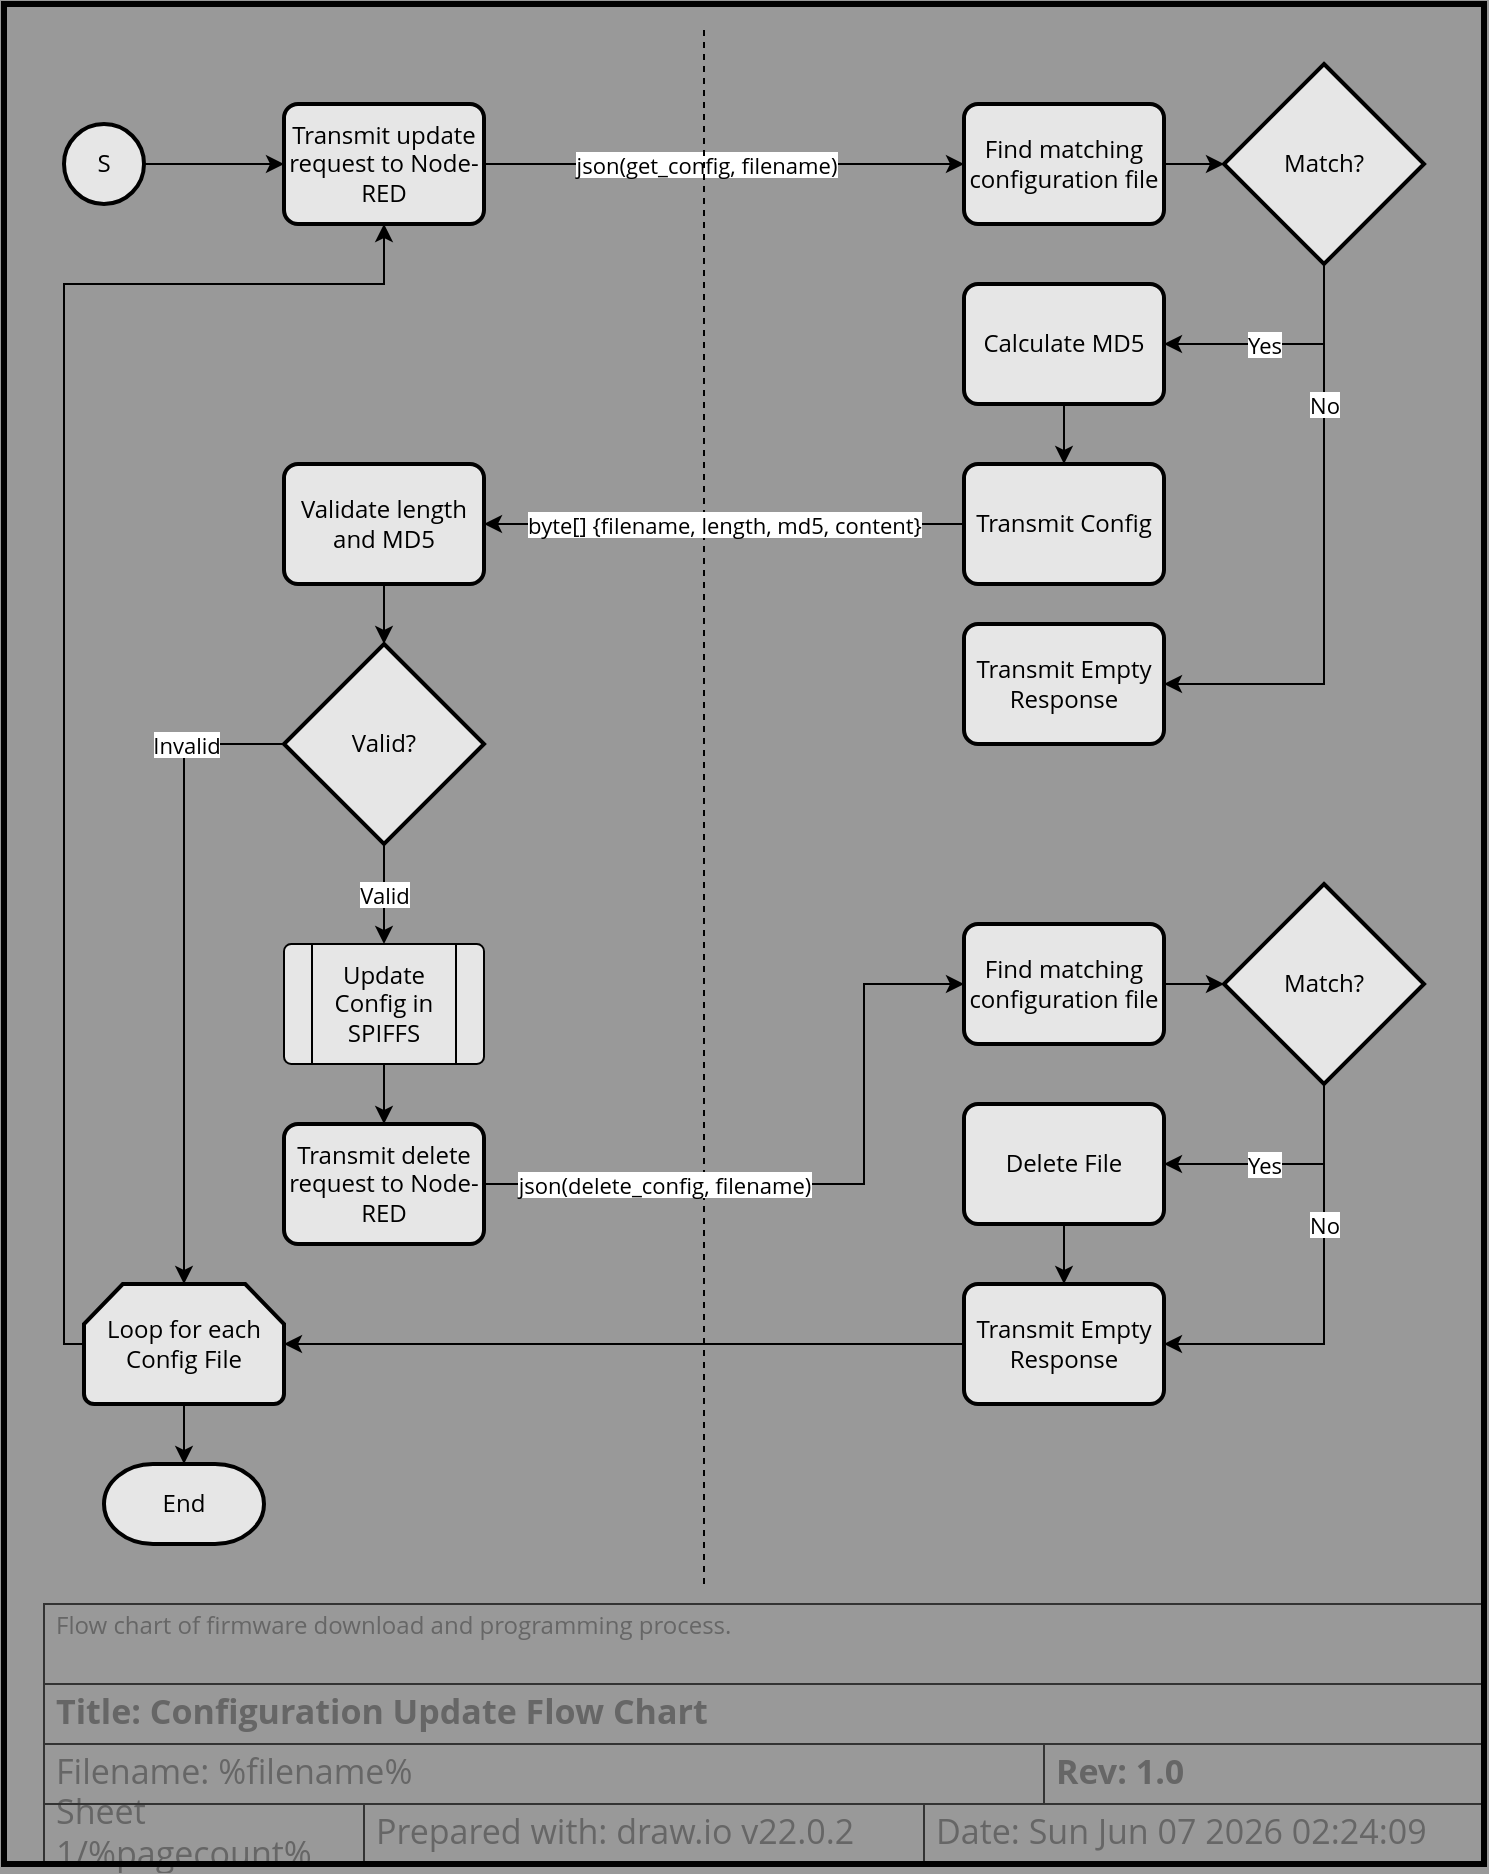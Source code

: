<mxfile version="22.0.2" type="device">
  <diagram name="Configuration Update Flow Chart" id="fo18u6Ch1KVScq3Fo-Wy">
    <mxGraphModel dx="1210" dy="1611" grid="1" gridSize="10" guides="1" tooltips="1" connect="1" arrows="1" fold="1" page="1" pageScale="1" pageWidth="800" pageHeight="350" background="#999999" math="0" shadow="0">
      <root>
        <object label="" description="Flow chart of firmware download and programming process." rev="1.0" id="0">
          <mxCell />
        </object>
        <object label="Title Block" id="1">
          <mxCell style="locked=1;" parent="0" />
        </object>
        <mxCell id="h7L3MlKvrl_dhOmhB3lf-10" value="Prepared with: draw.io v22.0.2" style="strokeWidth=1;shadow=0;dashed=0;align=center;html=1;shape=mxgraph.mockup.text.textBox;fontColor=#666666;align=left;fontSize=17;spacingLeft=4;spacingTop=-3;whiteSpace=wrap;strokeColor=#333333;mainText=;fillColor=none;fontFamily=Open Sans;movable=1;resizable=1;rotatable=1;deletable=1;editable=1;locked=0;connectable=1;" parent="1" vertex="1">
          <mxGeometry x="220" y="300" width="280" height="30" as="geometry" />
        </mxCell>
        <object label="&lt;div align=&quot;left&quot;&gt;Sheet %pagenumber%/%pagecount%&lt;/div&gt;" placeholders="1" id="h7L3MlKvrl_dhOmhB3lf-12">
          <mxCell style="strokeWidth=1;shadow=0;dashed=0;align=left;html=1;shape=mxgraph.mockup.text.textBox;fontColor=#666666;align=left;fontSize=17;spacingLeft=4;spacingTop=-3;whiteSpace=wrap;strokeColor=#333333;mainText=;fillColor=none;fontFamily=Open Sans;movable=1;resizable=1;rotatable=1;deletable=1;editable=1;locked=0;connectable=1;" parent="1" vertex="1">
            <mxGeometry x="60" y="300" width="160" height="30" as="geometry" />
          </mxCell>
        </object>
        <object label="Date: &lt;font style=&quot;font-size: 17px;&quot;&gt;%date{ddd mmm dd yyyy HH:MM:ss}%&lt;/font&gt;" placeholders="1" id="h7L3MlKvrl_dhOmhB3lf-13">
          <mxCell style="strokeWidth=1;shadow=0;dashed=0;align=center;html=1;shape=mxgraph.mockup.text.textBox;fontColor=#666666;align=left;fontSize=17;spacingLeft=4;spacingTop=-3;whiteSpace=wrap;strokeColor=#333333;mainText=;fillColor=none;fontFamily=Open Sans;movable=1;resizable=1;rotatable=1;deletable=1;editable=1;locked=0;connectable=1;" parent="1" vertex="1">
            <mxGeometry x="500" y="300" width="280" height="30" as="geometry" />
          </mxCell>
        </object>
        <object label="&lt;b&gt;Title: %page%&lt;/b&gt;" placeholders="1" id="h7L3MlKvrl_dhOmhB3lf-14">
          <mxCell style="strokeWidth=1;shadow=0;dashed=0;align=center;html=1;shape=mxgraph.mockup.text.textBox;fontColor=#666666;align=left;fontSize=17;spacingLeft=4;spacingTop=-3;whiteSpace=wrap;strokeColor=#333333;mainText=;fillColor=none;fontFamily=Open Sans;movable=1;resizable=1;rotatable=1;deletable=1;editable=1;locked=0;connectable=1;" parent="1" vertex="1">
            <mxGeometry x="60" y="240" width="720" height="30" as="geometry" />
          </mxCell>
        </object>
        <object label="Filename: %filename%" placeholders="1" id="h7L3MlKvrl_dhOmhB3lf-15">
          <mxCell style="strokeWidth=1;shadow=0;dashed=0;align=center;html=1;shape=mxgraph.mockup.text.textBox;fontColor=#666666;align=left;fontSize=17;spacingLeft=4;spacingTop=-3;whiteSpace=wrap;strokeColor=#333333;mainText=;fillColor=none;fontFamily=Open Sans;movable=1;resizable=1;rotatable=1;deletable=1;editable=1;locked=0;connectable=1;" parent="1" vertex="1">
            <mxGeometry x="60" y="270" width="500" height="30" as="geometry" />
          </mxCell>
        </object>
        <object label="&lt;div align=&quot;left&quot;&gt;%description%&lt;/div&gt;" placeholders="1" id="h7L3MlKvrl_dhOmhB3lf-16">
          <mxCell style="strokeWidth=1;shadow=0;dashed=0;html=1;shape=mxgraph.mockup.text.textBox;fontColor=#666666;align=left;verticalAlign=top;fontSize=12;spacingLeft=4;spacingTop=-3;whiteSpace=wrap;strokeColor=#333333;mainText=;fillColor=none;fontFamily=Open Sans;movable=1;resizable=1;rotatable=1;deletable=1;editable=1;locked=0;connectable=1;" parent="1" vertex="1">
            <mxGeometry x="60" y="200" width="720" height="40" as="geometry" />
          </mxCell>
        </object>
        <object label="&lt;b&gt;Rev: %rev%&lt;br&gt;&lt;/b&gt;" placeholders="1" id="EyKvBmyPNv_MzgSUc5b6-1">
          <mxCell style="strokeWidth=1;shadow=0;dashed=0;align=center;html=1;shape=mxgraph.mockup.text.textBox;fontColor=#666666;align=left;fontSize=17;spacingLeft=4;spacingTop=-3;whiteSpace=wrap;strokeColor=#333333;mainText=;fillColor=none;fontFamily=Open Sans;movable=1;resizable=1;rotatable=1;deletable=1;editable=1;locked=0;connectable=1;" parent="1" vertex="1">
            <mxGeometry x="560" y="270" width="220" height="30" as="geometry" />
          </mxCell>
        </object>
        <object label="Drawing Frame" id="2jkEU8j2_UPUL1MGRyPS-1">
          <mxCell style="locked=1;" parent="0" />
        </object>
        <mxCell id="2jkEU8j2_UPUL1MGRyPS-2" value="" style="rounded=0;whiteSpace=wrap;html=1;fillColor=none;strokeWidth=3;movable=1;resizable=1;rotatable=1;deletable=1;editable=1;locked=0;connectable=1;" parent="2jkEU8j2_UPUL1MGRyPS-1" vertex="1">
          <mxGeometry x="40" y="-600" width="740" height="930" as="geometry" />
        </mxCell>
        <object label="Document" id="NbdiYjX3MhI7OpqD2NvG-1">
          <mxCell parent="0" />
        </object>
        <mxCell id="PINzFg8CK9Q2xGxRfYvV-2" value="S" style="strokeWidth=2;html=1;shape=mxgraph.flowchart.start_2;whiteSpace=wrap;fontFamily=Open Sans;fillColor=#E6E6E6;" parent="NbdiYjX3MhI7OpqD2NvG-1" vertex="1">
          <mxGeometry x="70" y="-540" width="40" height="40" as="geometry" />
        </mxCell>
        <mxCell id="PINzFg8CK9Q2xGxRfYvV-6" style="edgeStyle=orthogonalEdgeStyle;rounded=0;orthogonalLoop=1;jettySize=auto;html=1;fontFamily=Open Sans;" parent="NbdiYjX3MhI7OpqD2NvG-1" source="PINzFg8CK9Q2xGxRfYvV-2" target="PINzFg8CK9Q2xGxRfYvV-18" edge="1">
          <mxGeometry relative="1" as="geometry">
            <mxPoint x="130" y="-470" as="targetPoint" />
          </mxGeometry>
        </mxCell>
        <mxCell id="PINzFg8CK9Q2xGxRfYvV-7" value="End" style="strokeWidth=2;html=1;shape=mxgraph.flowchart.terminator;whiteSpace=wrap;fontFamily=Open Sans;fillColor=#E6E6E6;" parent="NbdiYjX3MhI7OpqD2NvG-1" vertex="1">
          <mxGeometry x="90" y="130" width="80" height="40" as="geometry" />
        </mxCell>
        <mxCell id="OvfQxydnYUlert43v9c2-1" style="edgeStyle=orthogonalEdgeStyle;rounded=0;orthogonalLoop=1;jettySize=auto;html=1;fontFamily=Open Sans;" edge="1" parent="NbdiYjX3MhI7OpqD2NvG-1" source="PINzFg8CK9Q2xGxRfYvV-18" target="PINzFg8CK9Q2xGxRfYvV-23">
          <mxGeometry relative="1" as="geometry" />
        </mxCell>
        <mxCell id="OvfQxydnYUlert43v9c2-2" value="json(get_config, filename)" style="edgeLabel;html=1;align=center;verticalAlign=middle;resizable=0;points=[];fontFamily=Open Sans;" vertex="1" connectable="0" parent="OvfQxydnYUlert43v9c2-1">
          <mxGeometry x="0.109" relative="1" as="geometry">
            <mxPoint x="-22" as="offset" />
          </mxGeometry>
        </mxCell>
        <mxCell id="PINzFg8CK9Q2xGxRfYvV-18" value="Transmit update request to Node-RED" style="rounded=1;whiteSpace=wrap;html=1;absoluteArcSize=1;arcSize=14;strokeWidth=2;fontFamily=Open Sans;fillColor=#E6E6E6;" parent="NbdiYjX3MhI7OpqD2NvG-1" vertex="1">
          <mxGeometry x="180" y="-550" width="100" height="60" as="geometry" />
        </mxCell>
        <mxCell id="OvfQxydnYUlert43v9c2-5" value="Yes" style="edgeStyle=orthogonalEdgeStyle;rounded=0;orthogonalLoop=1;jettySize=auto;html=1;entryX=1;entryY=0.5;entryDx=0;entryDy=0;exitX=0.5;exitY=1;exitDx=0;exitDy=0;exitPerimeter=0;fontFamily=Open Sans;" edge="1" parent="NbdiYjX3MhI7OpqD2NvG-1" source="OvfQxydnYUlert43v9c2-7" target="OvfQxydnYUlert43v9c2-4">
          <mxGeometry x="0.167" relative="1" as="geometry">
            <mxPoint as="offset" />
          </mxGeometry>
        </mxCell>
        <mxCell id="OvfQxydnYUlert43v9c2-8" style="edgeStyle=orthogonalEdgeStyle;rounded=0;orthogonalLoop=1;jettySize=auto;html=1;fontFamily=Open Sans;" edge="1" parent="NbdiYjX3MhI7OpqD2NvG-1" source="PINzFg8CK9Q2xGxRfYvV-23" target="OvfQxydnYUlert43v9c2-7">
          <mxGeometry relative="1" as="geometry" />
        </mxCell>
        <mxCell id="PINzFg8CK9Q2xGxRfYvV-23" value="Find matching configuration file" style="rounded=1;whiteSpace=wrap;html=1;absoluteArcSize=1;arcSize=14;strokeWidth=2;fontFamily=Open Sans;fillColor=#E6E6E6;" parent="NbdiYjX3MhI7OpqD2NvG-1" vertex="1">
          <mxGeometry x="520" y="-550" width="100" height="60" as="geometry" />
        </mxCell>
        <mxCell id="OvfQxydnYUlert43v9c2-3" value="" style="endArrow=none;dashed=1;html=1;rounded=0;fontFamily=Open Sans;" edge="1" parent="NbdiYjX3MhI7OpqD2NvG-1">
          <mxGeometry width="50" height="50" relative="1" as="geometry">
            <mxPoint x="390" y="190" as="sourcePoint" />
            <mxPoint x="390" y="-590" as="targetPoint" />
          </mxGeometry>
        </mxCell>
        <mxCell id="OvfQxydnYUlert43v9c2-11" style="edgeStyle=orthogonalEdgeStyle;rounded=0;orthogonalLoop=1;jettySize=auto;html=1;fontFamily=Open Sans;" edge="1" parent="NbdiYjX3MhI7OpqD2NvG-1" source="OvfQxydnYUlert43v9c2-4" target="OvfQxydnYUlert43v9c2-10">
          <mxGeometry relative="1" as="geometry" />
        </mxCell>
        <mxCell id="OvfQxydnYUlert43v9c2-4" value="Calculate MD5" style="rounded=1;whiteSpace=wrap;html=1;absoluteArcSize=1;arcSize=14;strokeWidth=2;fontFamily=Open Sans;fillColor=#E6E6E6;" vertex="1" parent="NbdiYjX3MhI7OpqD2NvG-1">
          <mxGeometry x="520" y="-460" width="100" height="60" as="geometry" />
        </mxCell>
        <mxCell id="OvfQxydnYUlert43v9c2-6" value="Transmit Empty Response" style="rounded=1;whiteSpace=wrap;html=1;absoluteArcSize=1;arcSize=14;strokeWidth=2;fontFamily=Open Sans;fillColor=#E6E6E6;" vertex="1" parent="NbdiYjX3MhI7OpqD2NvG-1">
          <mxGeometry x="520" y="-290" width="100" height="60" as="geometry" />
        </mxCell>
        <mxCell id="OvfQxydnYUlert43v9c2-9" value="No" style="edgeStyle=orthogonalEdgeStyle;rounded=0;orthogonalLoop=1;jettySize=auto;html=1;entryX=1;entryY=0.5;entryDx=0;entryDy=0;exitX=0.5;exitY=1;exitDx=0;exitDy=0;exitPerimeter=0;fontFamily=Open Sans;" edge="1" parent="NbdiYjX3MhI7OpqD2NvG-1" source="OvfQxydnYUlert43v9c2-7" target="OvfQxydnYUlert43v9c2-6">
          <mxGeometry x="-0.517" relative="1" as="geometry">
            <mxPoint as="offset" />
          </mxGeometry>
        </mxCell>
        <mxCell id="OvfQxydnYUlert43v9c2-7" value="Match?" style="strokeWidth=2;html=1;shape=mxgraph.flowchart.decision;whiteSpace=wrap;fontFamily=Open Sans;fillColor=#E6E6E6;" vertex="1" parent="NbdiYjX3MhI7OpqD2NvG-1">
          <mxGeometry x="650" y="-570" width="100" height="100" as="geometry" />
        </mxCell>
        <mxCell id="OvfQxydnYUlert43v9c2-13" value="byte[] {filename, length, md5, content}" style="edgeStyle=orthogonalEdgeStyle;rounded=0;orthogonalLoop=1;jettySize=auto;html=1;fontFamily=Open Sans;" edge="1" parent="NbdiYjX3MhI7OpqD2NvG-1" source="OvfQxydnYUlert43v9c2-10" target="OvfQxydnYUlert43v9c2-14">
          <mxGeometry relative="1" as="geometry">
            <mxPoint x="220" y="-320" as="targetPoint" />
            <mxPoint as="offset" />
          </mxGeometry>
        </mxCell>
        <mxCell id="OvfQxydnYUlert43v9c2-10" value="Transmit Config" style="rounded=1;whiteSpace=wrap;html=1;absoluteArcSize=1;arcSize=14;strokeWidth=2;fontFamily=Open Sans;fillColor=#E6E6E6;" vertex="1" parent="NbdiYjX3MhI7OpqD2NvG-1">
          <mxGeometry x="520" y="-370" width="100" height="60" as="geometry" />
        </mxCell>
        <mxCell id="OvfQxydnYUlert43v9c2-16" value="Valid" style="edgeStyle=orthogonalEdgeStyle;rounded=0;orthogonalLoop=1;jettySize=auto;html=1;fontFamily=Open Sans;" edge="1" parent="NbdiYjX3MhI7OpqD2NvG-1" source="OvfQxydnYUlert43v9c2-18" target="OvfQxydnYUlert43v9c2-15">
          <mxGeometry relative="1" as="geometry">
            <mxPoint as="offset" />
          </mxGeometry>
        </mxCell>
        <mxCell id="OvfQxydnYUlert43v9c2-14" value="Validate length and MD5" style="rounded=1;whiteSpace=wrap;html=1;absoluteArcSize=1;arcSize=14;strokeWidth=2;fontFamily=Open Sans;fillColor=#E6E6E6;" vertex="1" parent="NbdiYjX3MhI7OpqD2NvG-1">
          <mxGeometry x="180" y="-370" width="100" height="60" as="geometry" />
        </mxCell>
        <mxCell id="OvfQxydnYUlert43v9c2-17" style="edgeStyle=orthogonalEdgeStyle;rounded=0;orthogonalLoop=1;jettySize=auto;html=1;fontFamily=Open Sans;" edge="1" parent="NbdiYjX3MhI7OpqD2NvG-1" source="OvfQxydnYUlert43v9c2-15" target="OvfQxydnYUlert43v9c2-23">
          <mxGeometry relative="1" as="geometry" />
        </mxCell>
        <mxCell id="OvfQxydnYUlert43v9c2-15" value="Update Config in SPIFFS" style="verticalLabelPosition=middle;verticalAlign=middle;html=1;shape=process;whiteSpace=wrap;rounded=1;size=0.14;arcSize=6;fillColor=#E6E6E6;fontFamily=Open Sans;labelPosition=center;align=center;" vertex="1" parent="NbdiYjX3MhI7OpqD2NvG-1">
          <mxGeometry x="180" y="-130" width="100" height="60" as="geometry" />
        </mxCell>
        <mxCell id="OvfQxydnYUlert43v9c2-19" value="" style="edgeStyle=orthogonalEdgeStyle;rounded=0;orthogonalLoop=1;jettySize=auto;html=1;fontFamily=Open Sans;" edge="1" parent="NbdiYjX3MhI7OpqD2NvG-1" source="OvfQxydnYUlert43v9c2-14" target="OvfQxydnYUlert43v9c2-18">
          <mxGeometry relative="1" as="geometry">
            <mxPoint x="230" y="-310" as="sourcePoint" />
            <mxPoint x="230" y="-160" as="targetPoint" />
          </mxGeometry>
        </mxCell>
        <mxCell id="OvfQxydnYUlert43v9c2-20" value="Invalid" style="edgeStyle=orthogonalEdgeStyle;rounded=0;orthogonalLoop=1;jettySize=auto;html=1;fontFamily=Open Sans;exitX=0;exitY=0.5;exitDx=0;exitDy=0;exitPerimeter=0;" edge="1" parent="NbdiYjX3MhI7OpqD2NvG-1" source="OvfQxydnYUlert43v9c2-18" target="OvfQxydnYUlert43v9c2-35">
          <mxGeometry x="-0.692" relative="1" as="geometry">
            <mxPoint x="130" y="30" as="targetPoint" />
            <mxPoint as="offset" />
          </mxGeometry>
        </mxCell>
        <mxCell id="OvfQxydnYUlert43v9c2-18" value="Valid?" style="strokeWidth=2;html=1;shape=mxgraph.flowchart.decision;whiteSpace=wrap;fontFamily=Open Sans;fillColor=#E6E6E6;" vertex="1" parent="NbdiYjX3MhI7OpqD2NvG-1">
          <mxGeometry x="180" y="-280" width="100" height="100" as="geometry" />
        </mxCell>
        <mxCell id="OvfQxydnYUlert43v9c2-27" value="json(delete_config, filename)" style="edgeStyle=orthogonalEdgeStyle;rounded=0;orthogonalLoop=1;jettySize=auto;html=1;entryX=0;entryY=0.5;entryDx=0;entryDy=0;fontFamily=Open Sans;" edge="1" parent="NbdiYjX3MhI7OpqD2NvG-1" source="OvfQxydnYUlert43v9c2-23" target="OvfQxydnYUlert43v9c2-25">
          <mxGeometry x="-0.474" relative="1" as="geometry">
            <Array as="points">
              <mxPoint x="470" y="-10" />
              <mxPoint x="470" y="-110" />
            </Array>
            <mxPoint as="offset" />
          </mxGeometry>
        </mxCell>
        <mxCell id="OvfQxydnYUlert43v9c2-23" value="Transmit delete request to Node-RED" style="rounded=1;whiteSpace=wrap;html=1;absoluteArcSize=1;arcSize=14;strokeWidth=2;fontFamily=Open Sans;fillColor=#E6E6E6;" vertex="1" parent="NbdiYjX3MhI7OpqD2NvG-1">
          <mxGeometry x="180" y="-40" width="100" height="60" as="geometry" />
        </mxCell>
        <mxCell id="OvfQxydnYUlert43v9c2-24" style="edgeStyle=orthogonalEdgeStyle;rounded=0;orthogonalLoop=1;jettySize=auto;html=1;fontFamily=Open Sans;" edge="1" parent="NbdiYjX3MhI7OpqD2NvG-1" source="OvfQxydnYUlert43v9c2-25" target="OvfQxydnYUlert43v9c2-26">
          <mxGeometry relative="1" as="geometry" />
        </mxCell>
        <mxCell id="OvfQxydnYUlert43v9c2-25" value="Find matching configuration file" style="rounded=1;whiteSpace=wrap;html=1;absoluteArcSize=1;arcSize=14;strokeWidth=2;fontFamily=Open Sans;fillColor=#E6E6E6;" vertex="1" parent="NbdiYjX3MhI7OpqD2NvG-1">
          <mxGeometry x="520" y="-140" width="100" height="60" as="geometry" />
        </mxCell>
        <mxCell id="OvfQxydnYUlert43v9c2-32" value="No" style="edgeStyle=orthogonalEdgeStyle;rounded=0;orthogonalLoop=1;jettySize=auto;html=1;entryX=1;entryY=0.5;entryDx=0;entryDy=0;exitX=0.5;exitY=1;exitDx=0;exitDy=0;exitPerimeter=0;fontFamily=Open Sans;" edge="1" parent="NbdiYjX3MhI7OpqD2NvG-1" source="OvfQxydnYUlert43v9c2-26" target="OvfQxydnYUlert43v9c2-29">
          <mxGeometry x="-0.333" relative="1" as="geometry">
            <mxPoint as="offset" />
          </mxGeometry>
        </mxCell>
        <mxCell id="OvfQxydnYUlert43v9c2-33" value="Yes" style="edgeStyle=orthogonalEdgeStyle;rounded=0;orthogonalLoop=1;jettySize=auto;html=1;entryX=1;entryY=0.5;entryDx=0;entryDy=0;exitX=0.5;exitY=1;exitDx=0;exitDy=0;exitPerimeter=0;fontFamily=Open Sans;" edge="1" parent="NbdiYjX3MhI7OpqD2NvG-1" source="OvfQxydnYUlert43v9c2-26" target="OvfQxydnYUlert43v9c2-28">
          <mxGeometry x="0.167" relative="1" as="geometry">
            <mxPoint as="offset" />
          </mxGeometry>
        </mxCell>
        <mxCell id="OvfQxydnYUlert43v9c2-26" value="Match?" style="strokeWidth=2;html=1;shape=mxgraph.flowchart.decision;whiteSpace=wrap;fontFamily=Open Sans;fillColor=#E6E6E6;" vertex="1" parent="NbdiYjX3MhI7OpqD2NvG-1">
          <mxGeometry x="650" y="-160" width="100" height="100" as="geometry" />
        </mxCell>
        <mxCell id="OvfQxydnYUlert43v9c2-31" style="edgeStyle=orthogonalEdgeStyle;rounded=0;orthogonalLoop=1;jettySize=auto;html=1;fontFamily=Open Sans;" edge="1" parent="NbdiYjX3MhI7OpqD2NvG-1" source="OvfQxydnYUlert43v9c2-28" target="OvfQxydnYUlert43v9c2-29">
          <mxGeometry relative="1" as="geometry" />
        </mxCell>
        <mxCell id="OvfQxydnYUlert43v9c2-28" value="Delete File" style="rounded=1;whiteSpace=wrap;html=1;absoluteArcSize=1;arcSize=14;strokeWidth=2;fontFamily=Open Sans;fillColor=#E6E6E6;" vertex="1" parent="NbdiYjX3MhI7OpqD2NvG-1">
          <mxGeometry x="520" y="-50" width="100" height="60" as="geometry" />
        </mxCell>
        <mxCell id="OvfQxydnYUlert43v9c2-29" value="Transmit Empty Response" style="rounded=1;whiteSpace=wrap;html=1;absoluteArcSize=1;arcSize=14;strokeWidth=2;fontFamily=Open Sans;fillColor=#E6E6E6;" vertex="1" parent="NbdiYjX3MhI7OpqD2NvG-1">
          <mxGeometry x="520" y="40" width="100" height="60" as="geometry" />
        </mxCell>
        <mxCell id="OvfQxydnYUlert43v9c2-34" style="edgeStyle=orthogonalEdgeStyle;rounded=0;orthogonalLoop=1;jettySize=auto;html=1;fontFamily=Open Sans;" edge="1" parent="NbdiYjX3MhI7OpqD2NvG-1" source="OvfQxydnYUlert43v9c2-29" target="OvfQxydnYUlert43v9c2-35">
          <mxGeometry relative="1" as="geometry">
            <mxPoint x="180" y="80" as="targetPoint" />
          </mxGeometry>
        </mxCell>
        <mxCell id="OvfQxydnYUlert43v9c2-36" style="edgeStyle=orthogonalEdgeStyle;rounded=0;orthogonalLoop=1;jettySize=auto;html=1;entryX=0.5;entryY=1;entryDx=0;entryDy=0;fontFamily=Open Sans;" edge="1" parent="NbdiYjX3MhI7OpqD2NvG-1" source="OvfQxydnYUlert43v9c2-35" target="PINzFg8CK9Q2xGxRfYvV-18">
          <mxGeometry relative="1" as="geometry">
            <Array as="points">
              <mxPoint x="70" y="70" />
              <mxPoint x="70" y="-460" />
              <mxPoint x="230" y="-460" />
            </Array>
          </mxGeometry>
        </mxCell>
        <mxCell id="OvfQxydnYUlert43v9c2-37" style="edgeStyle=orthogonalEdgeStyle;rounded=0;orthogonalLoop=1;jettySize=auto;html=1;fontFamily=Open Sans;" edge="1" parent="NbdiYjX3MhI7OpqD2NvG-1" source="OvfQxydnYUlert43v9c2-35" target="PINzFg8CK9Q2xGxRfYvV-7">
          <mxGeometry relative="1" as="geometry" />
        </mxCell>
        <mxCell id="OvfQxydnYUlert43v9c2-35" value="&lt;font&gt;Loop for each Config File&lt;/font&gt;" style="strokeWidth=2;html=1;shape=mxgraph.flowchart.loop_limit;whiteSpace=wrap;fillColor=#E6E6E6;fontFamily=Open Sans;" vertex="1" parent="NbdiYjX3MhI7OpqD2NvG-1">
          <mxGeometry x="80" y="40" width="100" height="60" as="geometry" />
        </mxCell>
      </root>
    </mxGraphModel>
  </diagram>
</mxfile>
